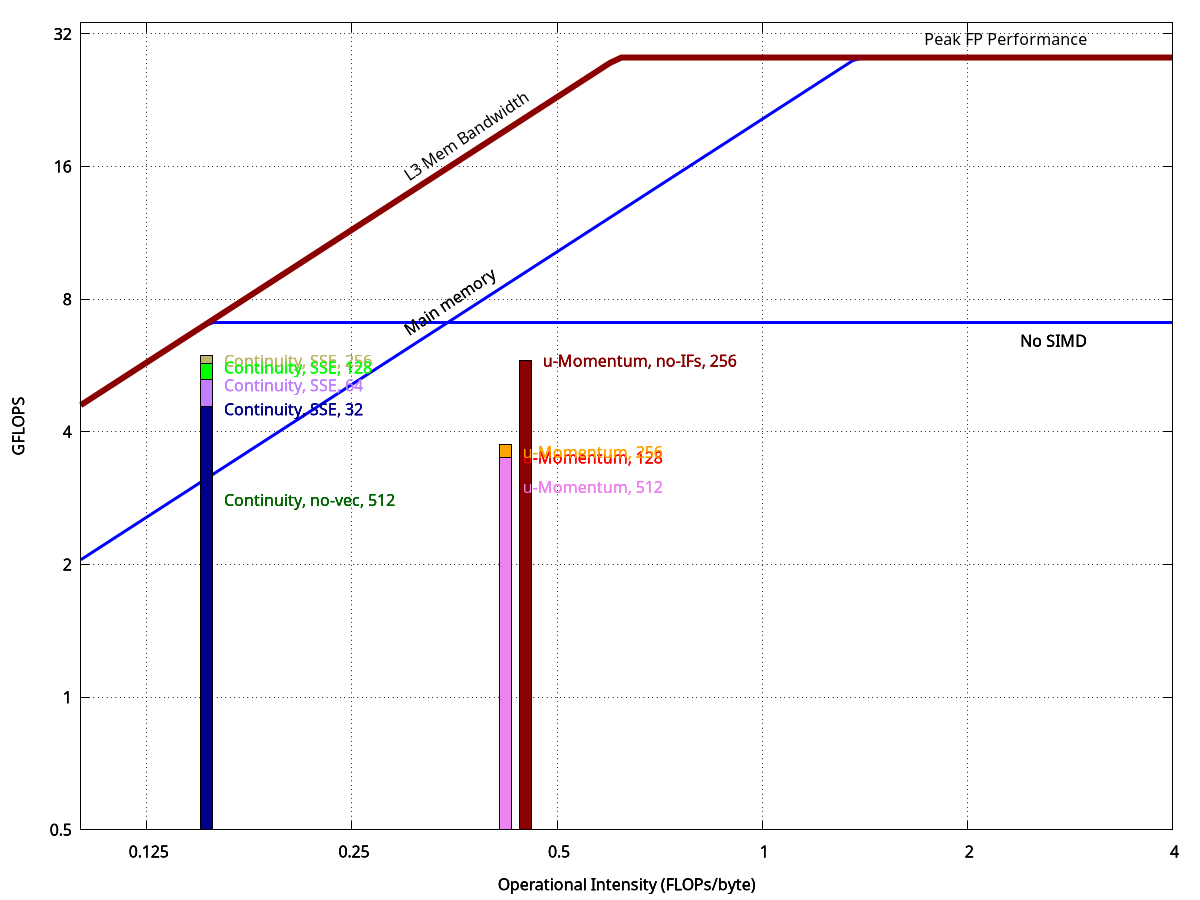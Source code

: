 # initial config
set term postscript eps enhanced color
set output 'roofline_haswell.eps'

set nokey
set grid layerdefault   linetype 0 linewidth 1.000,  linetype 0 linewidth 1.000

set xlabel "Operational Intensity (FLOPs/byte)"
set ylabel "GFLOPS"

# sets log base 2 scale for both axes
set logscale x 2
set logscale y 2

# label offsets
L_MEM_X=0.3
L_MEM_ANG=34

# range of each axis
MAX_X=4
MIN_Y=0.5
MAX_Y=34
set xrange [0.1:MAX_X]
set yrange [MIN_Y:MAX_Y]

# Kernel constants
# u-momentum kernel of nemolite2d has AI = 0.42 FLOP/byte
NEMOLITE_MOM_AI = 0.42
# The continuity kernel of nemolite2d
NEMOLITE_CONT_AI = 0.153

# CPU CONSTANTS
# For single core of Xeon E5-1620 v2 (my desktop), as measured with 
# the Intel MKL version of linpack. This is therefore using
# 256-bit AVX instructions (SIMD)
PEAK_GFLOPS=28.32
NUM_CORES=1

#ceilings
C_ALL_CORES		= 1
C_MUL_ADD_BAL	= NUM_CORES
# For Ivy Bridge, AVX registers are 256-bit and therefore can
# hold 4*64-bit double-precision reals. We therefore assume
# that peak, non-SIMD performance is 1/4 that of the performance
# obtained by Linpack
C_SIMD			= 4.0
C_ILP_ONLY		= 2 * C_SIMD

# MEM CONSTANTS
# For single core of Xeon E5-1620 v2 (desktop) as measured with 
# the 'DAXPY' result of STREAM2. Units are GB/s.
PEAK_MEM_BW=20.5
PEAK_L3_BW=46.0
PEAK_L2_BW=61.0
PEAK_L1_BW=160.0

NUM_CHANNELS=2
# first ceiling, without multiple memory channels
C_NO_MULTI_CHANNEL	= NUM_CHANNELS

# FUNCTIONS
mem_roof(x,peak)= x * peak
cpu_roof	= PEAK_GFLOPS
min(x, y)	= (x < y) ? x : y
max(x, y)       = (x > y) ? x : y

PEAK_BW = max(PEAK_MEM_BW,PEAK_L3_BW)

cpu_ceiling(x, y)	= min(mem_roof(x,PEAK_BW), y)
mem_ceiling(x)		= min(x, PEAK_GFLOPS)
roofline(x, y)		= cpu_ceiling(x, y)


# LINE STYLES
LINE_ROOF=1
LINE_CEIL=2
LINE_LOOP1_512=3
LINE_LOOP1_1024=4
LINE_MOM_512=5
LINE_MOM_256=6
LINE_MOM_256_NO_IF=12
LINE_MOM_128=7
LINE_CONT_32=15
LINE_CONT_64=14
LINE_CONT_128=8
LINE_CONT_128_NO_VEC=9
LINE_CONT_256=10
LINE_CONT_256_NO_VEC=11
LINE_CONT_512_NO_VEC=13

# Width of the bars
BAR_WIDTH = 0.02

set style line LINE_ROOF	lt 1 lw 6 lc rgb "#8B0000"
set style line LINE_CEIL	lt 1 lw 3 lc rgb "blue"

MOM_512_COL         = "violet"
MOM_256_COL         = "orange"
MOM_256_NO_IF_COL   = "dark-red"
MOM_128_COL         = "red"
CONT_32_COL         = "dark-blue"
CONT_64_COL         = "purple"
CONT_128_COL        = "green"
CONT_128_NO_VEC_COL = "dark-chartreuse"
CONT_256_COL        = "dark-khaki"
CONT_256_NO_VEC_COL = "dark-goldenrod"
CONT_512_NO_VEC_COL = "dark-green"

set style line LINE_MOM_512       lt 1 lc rgb MOM_512_COL
set style line LINE_MOM_256       lt 1 lc rgb MOM_256_COL
set style line LINE_MOM_256_NO_IF  lt 1 lc rgb MOM_256_NO_IF_COL
set style line LINE_MOM_128       lt 1 lc rgb MOM_128_COL
set style line LINE_CONT_32       lt 1 lc rgb CONT_32_COL
set style line LINE_CONT_64       lt 1 lc rgb CONT_64_COL
set style line LINE_CONT_128      lt 1 lc rgb CONT_128_COL
set style line LINE_CONT_128_NO_VEC lt 1 lc rgb CONT_128_NO_VEC_COL
set style line LINE_CONT_256        lt 1 lc rgb CONT_256_COL
set style line LINE_CONT_256_NO_VEC lt 1 lc rgb CONT_256_NO_VEC_COL
set style line LINE_CONT_512_NO_VEC lt 1 lc rgb CONT_512_NO_VEC_COL

# PLOTS
set multiplot

# Bars for measured individual kernel performance (GFLOPS)

###########################################################################
# u-Momentum kernel from Nemolite2D with Intel compiler (as that's the fastest)

# 256 domain run without IF's
KERNEL_AI = 0.4492
set label 1 "u-Momentum, no-IFs, 256" at (KERNEL_AI*1.06),5.8 front textcolor ls LINE_MOM_256_NO_IF
set object 1 rect from (1.0-BAR_WIDTH)*KERNEL_AI,MIN_Y to (1.0+BAR_WIDTH)*KERNEL_AI,5.813 back fc rgb MOM_256_NO_IF_COL fs solid

# 128 domain - not as fast as you'd expect
set label 2 "u-Momentum, 128" at (NEMOLITE_MOM_AI*1.06),3.5 front textcolor ls LINE_MOM_128
set object 2 rect from (1.0-BAR_WIDTH)*NEMOLITE_MOM_AI,MIN_Y to (1.0+BAR_WIDTH)*NEMOLITE_MOM_AI,3.534 back fc rgb MOM_128_COL fs solid

# 256 domain should fit within L3 cache
set label 3 "u-Momentum, 256" at (NEMOLITE_MOM_AI*1.06),3.6 front textcolor ls LINE_MOM_256
set object 3 rect from (1.0-BAR_WIDTH)*NEMOLITE_MOM_AI,MIN_Y to (1.0+BAR_WIDTH)*NEMOLITE_MOM_AI,3.737 back fc rgb MOM_256_COL fs solid

# 512 domain ~spills from L3 cache to main memory
set label 4 "u-Momentum, 512" at (NEMOLITE_MOM_AI*1.06),3.0 front textcolor ls LINE_MOM_512
set object 4 rect from (1.0-BAR_WIDTH)*NEMOLITE_MOM_AI,MIN_Y to (1.0+BAR_WIDTH)*NEMOLITE_MOM_AI,3.504 back fc rgb MOM_512_COL fs solid

###########################################################################
# Nemolite2d, Continuity kernel

# 256 domain, SSE
set label 5 "Continuity, SSE, 256" at (NEMOLITE_CONT_AI*1.06),5.8 front textcolor ls LINE_CONT_256
set object 5 rect from (1.0-BAR_WIDTH)*NEMOLITE_CONT_AI,MIN_Y to (1.0+BAR_WIDTH)*NEMOLITE_CONT_AI,5.946 back fc rgb CONT_256_COL fs solid

# 128 domain, SSE
set label 6 "Continuity, SSE, 128" at (NEMOLITE_CONT_AI*1.06),5.6 front textcolor ls LINE_CONT_128
set object 6 rect from (1.0-BAR_WIDTH)*NEMOLITE_CONT_AI,MIN_Y to (1.0+BAR_WIDTH)*NEMOLITE_CONT_AI,5.717 back fc rgb CONT_128_COL fs solid

# 64 domain, SSE
set label 7 "Continuity, SSE, 64" at (NEMOLITE_CONT_AI*1.06),5.1 front textcolor ls LINE_CONT_64
set object 7 rect from (1.0-BAR_WIDTH)*NEMOLITE_CONT_AI,MIN_Y to (1.0+BAR_WIDTH)*NEMOLITE_CONT_AI,5.251 back fc rgb CONT_64_COL fs solid

# 32 domain, SSE, aligned
set label 16 "Continuity, SSE, 32" at (NEMOLITE_CONT_AI*1.06),4.5 front textcolor ls LINE_CONT_32
set object 16 rect from (1.0-BAR_WIDTH)*NEMOLITE_CONT_AI,MIN_Y to (1.0+BAR_WIDTH)*NEMOLITE_CONT_AI,4.57 back fc rgb CONT_32_COL fs solid

# 128 domain, no-vec
#set label 8 "Continuity, no-vec, 128" at (NEMOLITE_CONT_AI*1.06),3.6 front textcolor ls LINE_CONT_128_NO_VEC
#set object 8 rect from (1.0-BAR_WIDTH)*NEMOLITE_CONT_AI,MIN_Y to (1.0+BAR_WIDTH)*NEMOLITE_CONT_AI,3.558 back fc rgb CONT_128_NO_VEC_COL fs solid

# 256 domain, no-vec
#set label 9 "Continuity, no-vec, 256" at (NEMOLITE_CONT_AI*1.06),3.2 front textcolor ls LINE_CONT_256_NO_VEC
#set object 9 rect from (1.0-BAR_WIDTH)*NEMOLITE_CONT_AI,MIN_Y to (1.0+BAR_WIDTH)*NEMOLITE_CONT_AI,3.410 back fc rgb CONT_256_NO_VEC_COL fs solid

# 512 domain, no-vec
set label 10 "Continuity, no-vec, 512" at (NEMOLITE_CONT_AI*1.06),2.8 front textcolor ls LINE_CONT_512_NO_VEC
set object 10 rect from (1.0-BAR_WIDTH)*NEMOLITE_CONT_AI,MIN_Y to (1.0+BAR_WIDTH)*NEMOLITE_CONT_AI,2.981 back fc rgb CONT_512_NO_VEC_COL fs solid

# CPU CEILINGS
# All cores (same as roofline)
#set label 3 "All cores used" at (MAX_X-1),(cpu_roof/1.1) right
#plot cpu_ceiling(x, cpu_roof / C_ALL_CORES) ls LINE_CEIL

# SIMD
set label 11 "No SIMD" at (MAX_X-1),((cpu_roof / C_SIMD)/1.1) right
plot cpu_ceiling(x, cpu_roof / C_SIMD) ls LINE_CEIL

# No parallelism
#set label 12 "ILP Only" at (MAX_X-1),((cpu_roof / C_ILP_ONLY)/1.1) right
#plot cpu_ceiling(x, cpu_roof / C_ILP_ONLY) ls LINE_CEIL

# MEM CEILINGS

set label 13 "Main memory" at (L_MEM_X),(mem_roof(L_MEM_X,PEAK_MEM_BW)*1.1) rotate by L_MEM_ANG
plot mem_ceiling(mem_roof(x,PEAK_MEM_BW)) ls LINE_CEIL

# ROOFLINE
set label 14 "Peak FP Performance" at (MAX_X-1),(PEAK_GFLOPS*1.1) right
set label 15 "L3 Mem Bandwidth" at L_MEM_X,mem_roof(L_MEM_X,PEAK_BW)*1.1 rotate by L_MEM_ANG
plot roofline(x, cpu_roof) ls LINE_ROOF

unset multiplot

